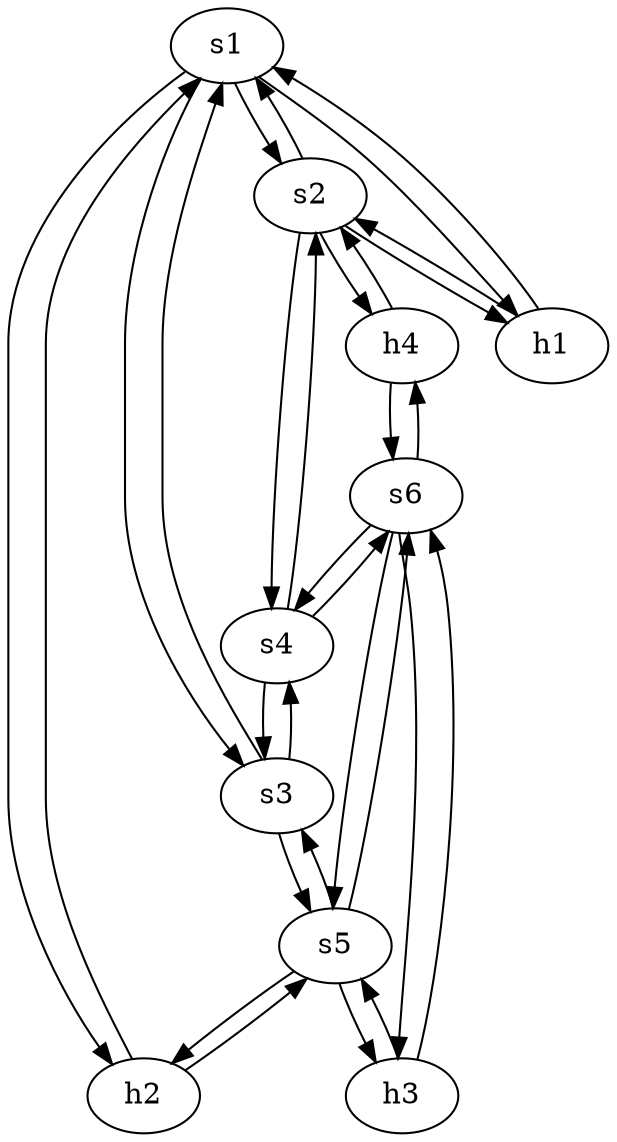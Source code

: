 digraph topology {

s1[type=switch,id=1,mac="20:00:00:00:00:01",ip="192.168.1.3"];
s2[type=switch,id=2,mac="20:00:00:00:00:02",ip="192.168.1.3"];
s3[type=switch,id=3,mac="20:00:00:00:00:03",ip="192.168.1.3"];
s4[type=switch,id=4,mac="20:00:00:00:00:04",ip="192.168.1.4"];
s5[type=switch,id=4,mac="20:00:00:00:00:05",ip="192.168.1.5"];
s6[type=switch,id=4,mac="20:00:00:00:00:06",ip="192.168.1.6"];

h1[type=host,mac="00:00:00:00:00:01",ip="10.0.0.1"];
h2[type=host,mac="00:00:00:00:00:02",ip="10.0.0.2"];
h3[type=host,mac="00:00:00:00:00:03",ip="10.0.0.3"];
h4[type=host,mac="00:00:00:00:00:04",ip="10.0.0.4"];

s1 -> s2 [src_port=2, dst_port=1, cost=0, capacity="1Gbps"];
s2 -> s1 [src_port=1, dst_port=2, cost=0, capacity="1Gbps"];

s1 -> s3 [src_port=3, dst_port=1, cost=0, capacity="1Gbps"];
s3 -> s1 [src_port=1, dst_port=3, cost=0, capacity="1Gbps"];

s2 -> s4 [src_port=4, dst_port=2, cost=0, capacity="1Gbps"];
s4 -> s2 [src_port=2, dst_port=4, cost=0, capacity="1Gbps"];

s3 -> s4 [src_port=4, dst_port=3, cost=0, capacity="1Gbps"];
s4 -> s3 [src_port=3, dst_port=4, cost=0, capacity="1Gbps"];

s3 -> s5 [src_port=5, dst_port=3, cost=0, capacity="1Gbps"];
s5 -> s3 [src_port=3, dst_port=5, cost=0, capacity="1Gbps"];

s4 -> s6 [src_port=6, dst_port=4, cost=0, capacity="1Gbps"];
s6 -> s4 [src_port=4, dst_port=6, cost=0, capacity="1Gbps"];

s5 -> s6 [src_port=6, dst_port=5, cost=0, capacity="1Gbps"];
s6 -> s5 [src_port=5, dst_port=6, cost=0, capacity="1Gbps"];

h1 -> s1 [src_port=10, dst_port=11, cost=0, capacity="10Gbps"];
s1 -> h1 [src_port=11, dst_port=10, cost=0, capacity="10Gbps"];

h1 -> s2 [src_port=12, dst_port=13, cost=0, capacity="10Gbps"];
s2 -> h1 [src_port=13, dst_port=12, cost=0, capacity="10Gbps"];

h2 -> s1 [src_port=14, dst_port=15, cost=0, capacity="10Gbps"];
s1 -> h2 [src_port=15, dst_port=14, cost=0, capacity="10Gbps"];

h2 -> s5 [src_port=16, dst_port=17, cost=0, capacity="10Gbps"];
s5 -> h2 [src_port=17, dst_port=16, cost=0, capacity="10Gbps"];

h3 -> s5 [src_port=18, dst_port=19, cost=0, capacity="10Gbps"];
s5 -> h3 [src_port=19, dst_port=18, cost=0, capacity="10Gbps"];

h3 -> s6 [src_port=20, dst_port=21, cost=0, capacity="10Gbps"];
s6 -> h3 [src_port=21, dst_port=20, cost=0, capacity="10Gbps"];

h4 -> s6 [src_port=22, dst_port=23, cost=0, capacity="10Gbps"];
s6 -> h4 [src_port=23, dst_port=22, cost=0, capacity="10Gbps"];

h4 -> s2 [src_port=24, dst_port=25, cost=0, capacity="10Gbps"];
s2 -> h4 [src_port=25, dst_port=24, cost=0, capacity="10Gbps"];

}
